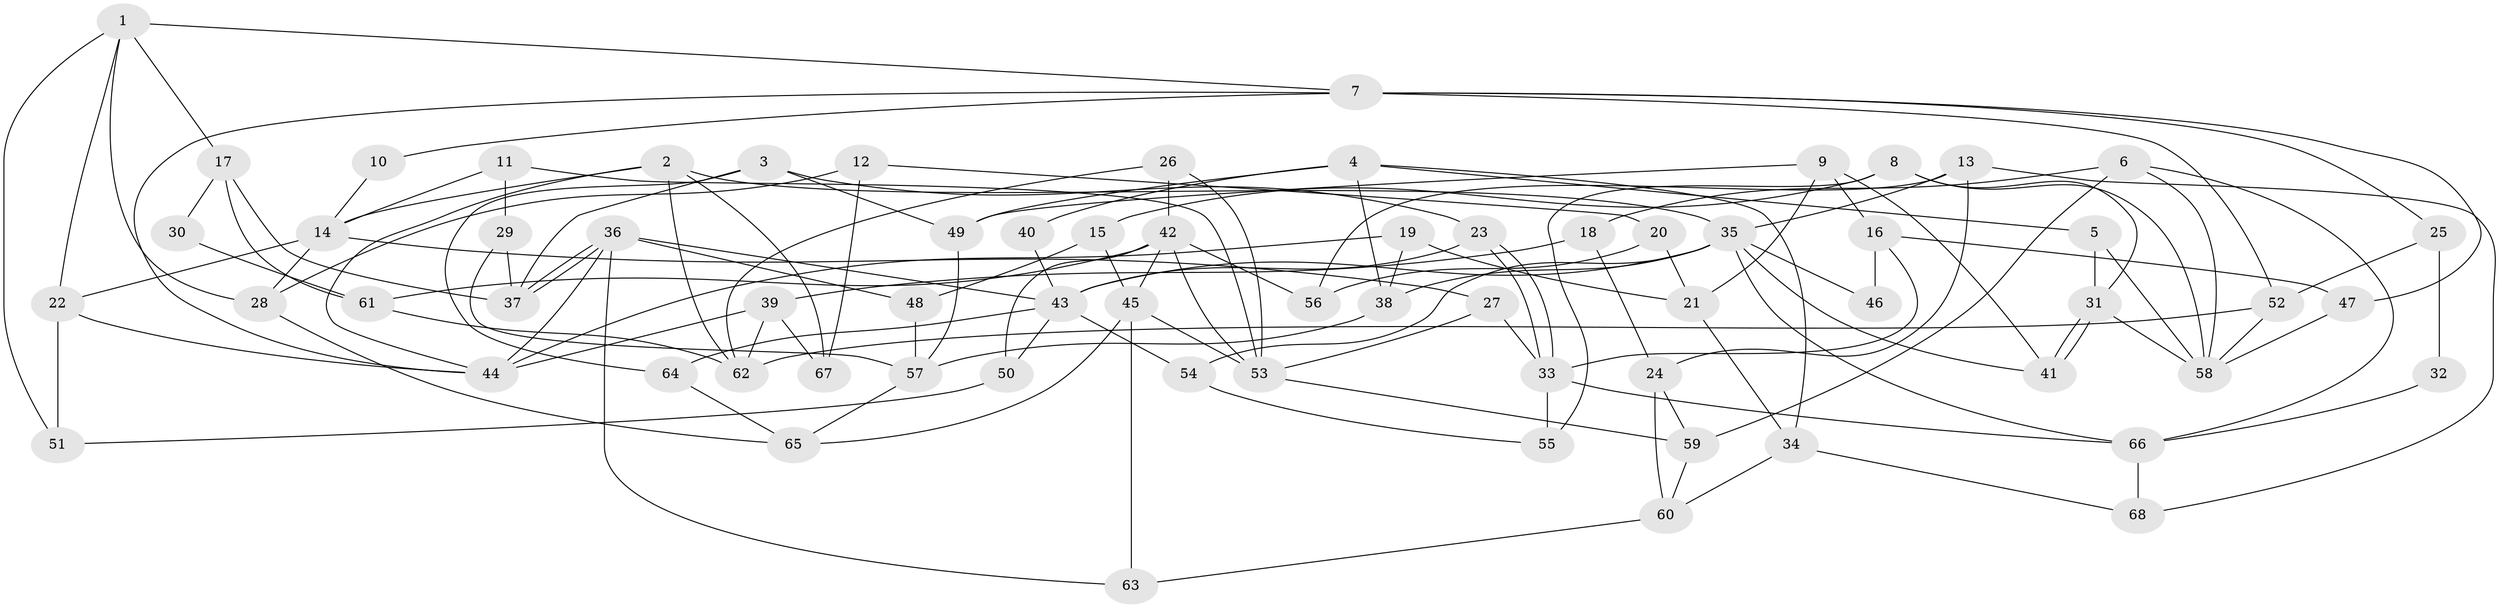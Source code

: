 // coarse degree distribution, {3: 0.11764705882352941, 7: 0.14705882352941177, 5: 0.20588235294117646, 4: 0.23529411764705882, 6: 0.058823529411764705, 2: 0.08823529411764706, 8: 0.029411764705882353, 11: 0.029411764705882353, 10: 0.058823529411764705, 9: 0.029411764705882353}
// Generated by graph-tools (version 1.1) at 2025/46/03/06/25 01:46:56]
// undirected, 68 vertices, 136 edges
graph export_dot {
graph [start="1"]
  node [color=gray90,style=filled];
  1;
  2;
  3;
  4;
  5;
  6;
  7;
  8;
  9;
  10;
  11;
  12;
  13;
  14;
  15;
  16;
  17;
  18;
  19;
  20;
  21;
  22;
  23;
  24;
  25;
  26;
  27;
  28;
  29;
  30;
  31;
  32;
  33;
  34;
  35;
  36;
  37;
  38;
  39;
  40;
  41;
  42;
  43;
  44;
  45;
  46;
  47;
  48;
  49;
  50;
  51;
  52;
  53;
  54;
  55;
  56;
  57;
  58;
  59;
  60;
  61;
  62;
  63;
  64;
  65;
  66;
  67;
  68;
  1 -- 51;
  1 -- 28;
  1 -- 7;
  1 -- 17;
  1 -- 22;
  2 -- 44;
  2 -- 35;
  2 -- 14;
  2 -- 62;
  2 -- 67;
  3 -- 37;
  3 -- 23;
  3 -- 49;
  3 -- 64;
  4 -- 34;
  4 -- 38;
  4 -- 5;
  4 -- 40;
  4 -- 49;
  5 -- 31;
  5 -- 58;
  6 -- 59;
  6 -- 58;
  6 -- 18;
  6 -- 66;
  7 -- 52;
  7 -- 10;
  7 -- 25;
  7 -- 44;
  7 -- 47;
  8 -- 31;
  8 -- 55;
  8 -- 15;
  8 -- 58;
  9 -- 49;
  9 -- 16;
  9 -- 21;
  9 -- 41;
  10 -- 14;
  11 -- 14;
  11 -- 53;
  11 -- 29;
  12 -- 20;
  12 -- 67;
  12 -- 28;
  13 -- 68;
  13 -- 24;
  13 -- 35;
  13 -- 56;
  14 -- 28;
  14 -- 22;
  14 -- 27;
  15 -- 48;
  15 -- 45;
  16 -- 47;
  16 -- 33;
  16 -- 46;
  17 -- 37;
  17 -- 30;
  17 -- 61;
  18 -- 39;
  18 -- 24;
  19 -- 38;
  19 -- 44;
  19 -- 21;
  20 -- 56;
  20 -- 21;
  21 -- 34;
  22 -- 44;
  22 -- 51;
  23 -- 43;
  23 -- 33;
  23 -- 33;
  24 -- 59;
  24 -- 60;
  25 -- 52;
  25 -- 32;
  26 -- 53;
  26 -- 62;
  26 -- 42;
  27 -- 33;
  27 -- 53;
  28 -- 65;
  29 -- 57;
  29 -- 37;
  30 -- 61;
  31 -- 58;
  31 -- 41;
  31 -- 41;
  32 -- 66;
  33 -- 66;
  33 -- 55;
  34 -- 60;
  34 -- 68;
  35 -- 41;
  35 -- 38;
  35 -- 43;
  35 -- 46;
  35 -- 54;
  35 -- 66;
  36 -- 37;
  36 -- 37;
  36 -- 44;
  36 -- 43;
  36 -- 48;
  36 -- 63;
  38 -- 57;
  39 -- 44;
  39 -- 62;
  39 -- 67;
  40 -- 43;
  42 -- 53;
  42 -- 45;
  42 -- 50;
  42 -- 56;
  42 -- 61;
  43 -- 50;
  43 -- 54;
  43 -- 64;
  45 -- 53;
  45 -- 63;
  45 -- 65;
  47 -- 58;
  48 -- 57;
  49 -- 57;
  50 -- 51;
  52 -- 62;
  52 -- 58;
  53 -- 59;
  54 -- 55;
  57 -- 65;
  59 -- 60;
  60 -- 63;
  61 -- 62;
  64 -- 65;
  66 -- 68;
}
